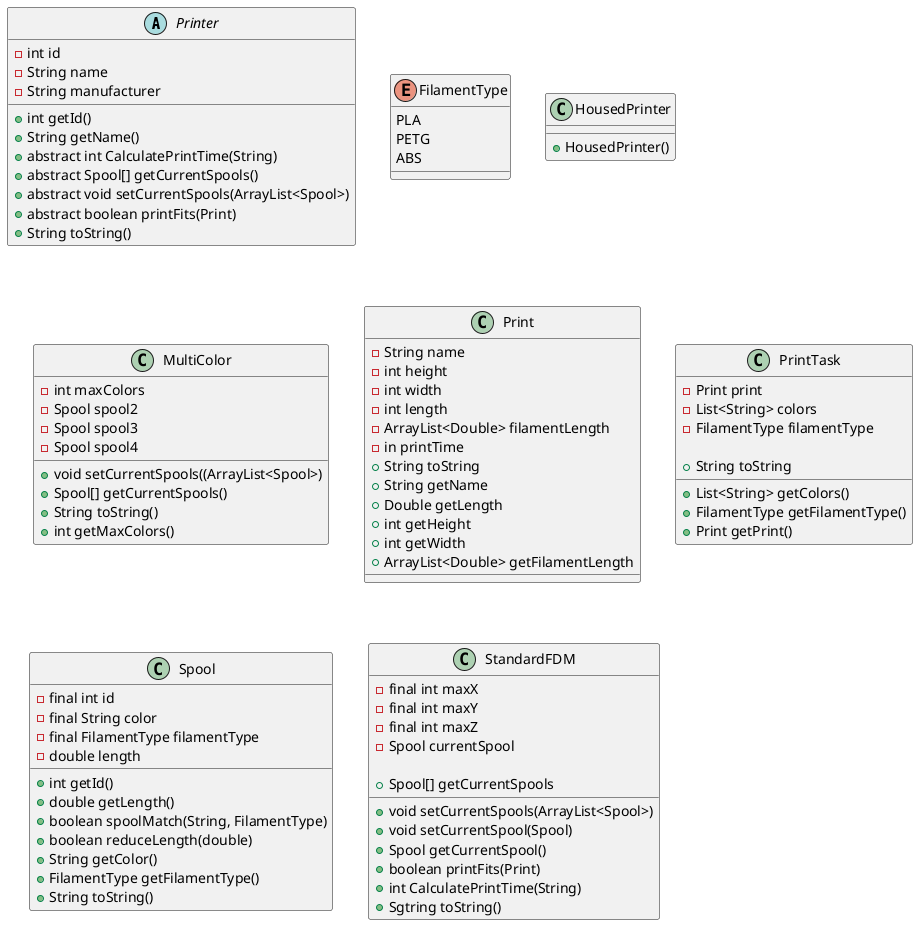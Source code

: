 @startuml

abstract class Printer{
- int id
-String name
-String manufacturer
+ int getId()
+ String getName()
+ abstract int CalculatePrintTime(String)
+ abstract Spool[] getCurrentSpools()
+abstract void setCurrentSpools(ArrayList<Spool>)
+ abstract boolean printFits(Print)
+String toString()
}

enum FilamentType{
PLA
PETG
ABS
}

class HousedPrinter{
+ HousedPrinter()
}

class MultiColor{
- int maxColors
- Spool spool2
- Spool spool3
- Spool spool4

+ void setCurrentSpools((ArrayList<Spool>)
+ Spool[] getCurrentSpools()
+String toString()
+int getMaxColors()
}

class Print{
-String name
-int height
-int width
-int length
-ArrayList<Double> filamentLength
-in printTime
+String toString
+String getName
+Double getLength
+int getHeight
+int getWidth
+ ArrayList<Double> getFilamentLength
}

class PrintTask{
-Print print
-List<String> colors
-FilamentType filamentType

+ List<String> getColors()
+FilamentType getFilamentType()
+Print getPrint()
+String toString
}
class Spool{
-final int id
-final String color
- final FilamentType filamentType
-double length

+int getId()
+double getLength()
+boolean spoolMatch(String, FilamentType)
+boolean reduceLength(double)
+String getColor()
+FilamentType getFilamentType()
+String toString()
}

class StandardFDM{
-final int maxX
-final int maxY
-final int maxZ
- Spool currentSpool

+void setCurrentSpools(ArrayList<Spool>)
+void setCurrentSpool(Spool)
+Spool getCurrentSpool()
+Spool[] getCurrentSpools
+boolean printFits(Print)
+int CalculatePrintTime(String)
+Sgtring toString()
}
@enduml